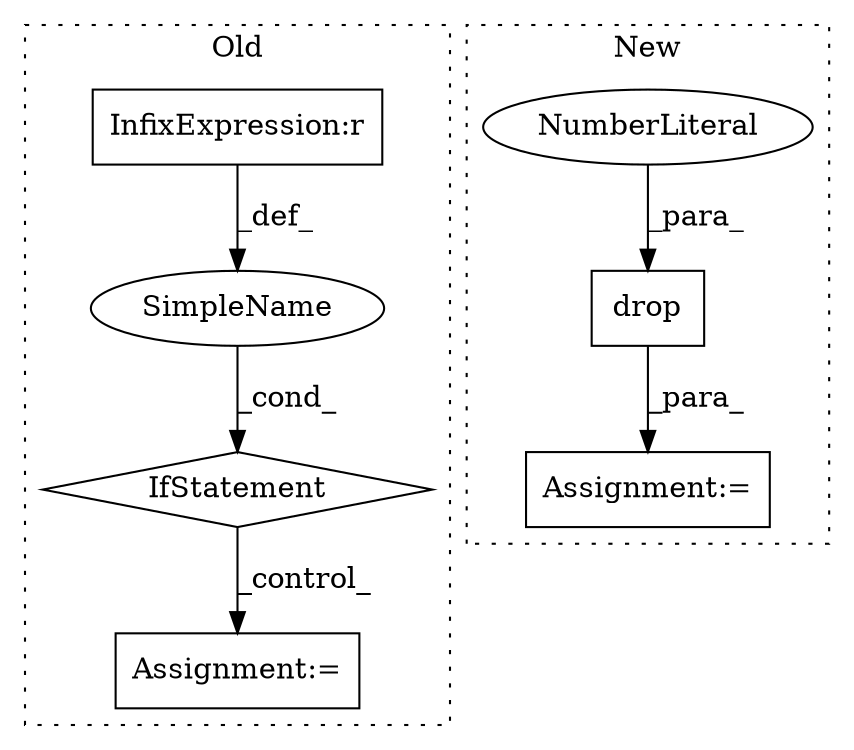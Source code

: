 digraph G {
subgraph cluster0 {
1 [label="IfStatement" a="25" s="8556,8580" l="4,2" shape="diamond"];
5 [label="SimpleName" a="42" s="" l="" shape="ellipse"];
6 [label="Assignment:=" a="7" s="8598" l="1" shape="box"];
7 [label="InfixExpression:r" a="27" s="8572" l="4" shape="box"];
label = "Old";
style="dotted";
}
subgraph cluster1 {
2 [label="drop" a="32" s="7292,7308" l="5,1" shape="box"];
3 [label="Assignment:=" a="7" s="8463" l="1" shape="box"];
4 [label="NumberLiteral" a="34" s="7307" l="1" shape="ellipse"];
label = "New";
style="dotted";
}
1 -> 6 [label="_control_"];
2 -> 3 [label="_para_"];
4 -> 2 [label="_para_"];
5 -> 1 [label="_cond_"];
7 -> 5 [label="_def_"];
}